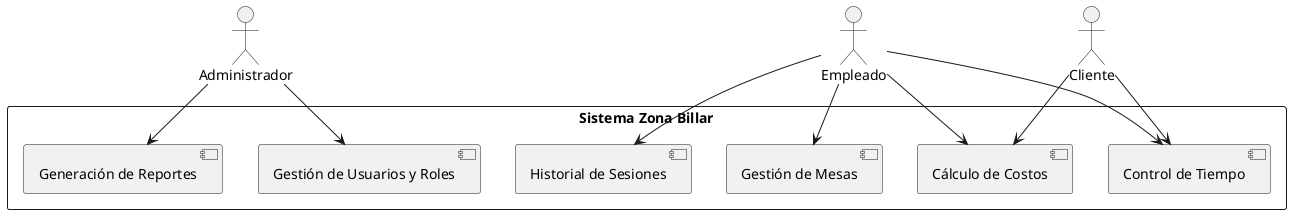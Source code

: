 @startuml
actor Administrador
actor Empleado
actor Cliente

rectangle "Sistema Zona Billar" {
  component "Gestión de Usuarios y Roles" as C1
  component "Gestión de Mesas" as C2
  component "Control de Tiempo" as C3
  component "Cálculo de Costos" as C4
  component "Historial de Sesiones" as C5
  component "Generación de Reportes" as C6
}

Administrador --> C1
Administrador --> C6
Empleado --> C2
Empleado --> C3
Empleado --> C4
Empleado --> C5
Cliente --> C3
Cliente --> C4
@enduml
